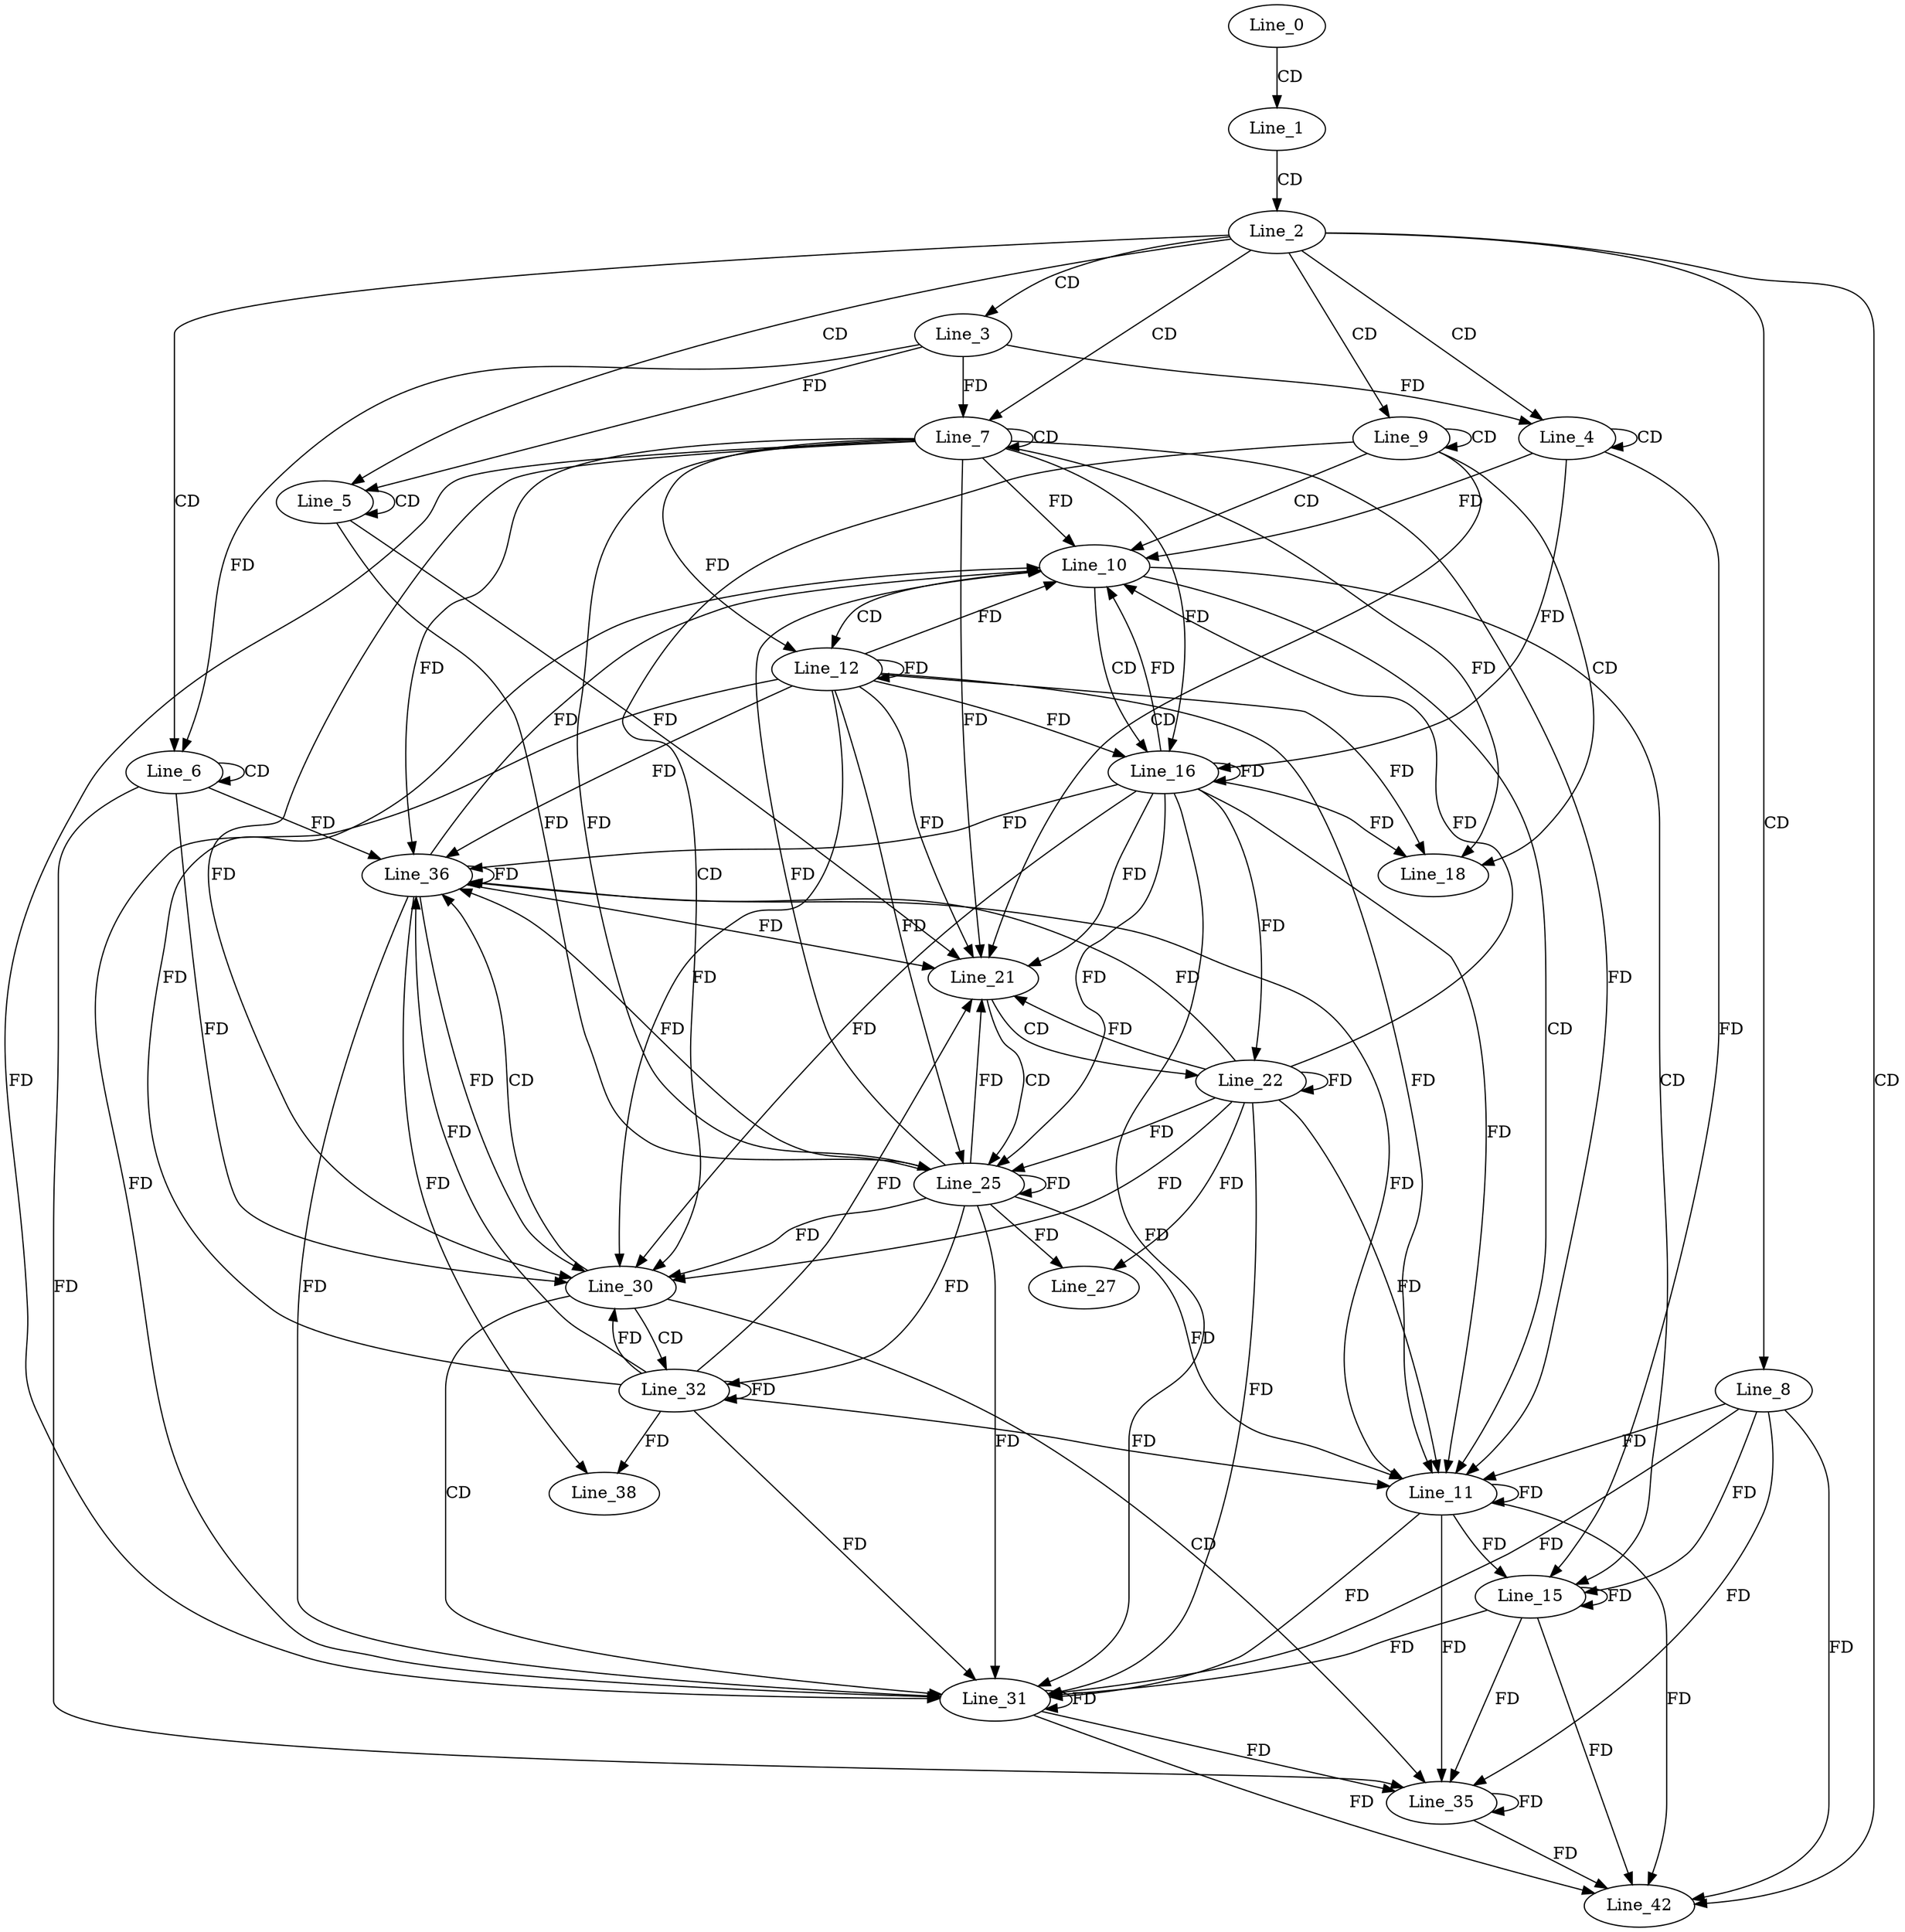 digraph G {
  Line_0;
  Line_1;
  Line_2;
  Line_3;
  Line_4;
  Line_4;
  Line_5;
  Line_5;
  Line_6;
  Line_6;
  Line_7;
  Line_7;
  Line_8;
  Line_9;
  Line_10;
  Line_11;
  Line_12;
  Line_15;
  Line_16;
  Line_18;
  Line_21;
  Line_22;
  Line_25;
  Line_27;
  Line_30;
  Line_31;
  Line_32;
  Line_35;
  Line_36;
  Line_38;
  Line_42;
  Line_0 -> Line_1 [ label="CD" ];
  Line_1 -> Line_2 [ label="CD" ];
  Line_2 -> Line_3 [ label="CD" ];
  Line_2 -> Line_4 [ label="CD" ];
  Line_4 -> Line_4 [ label="CD" ];
  Line_3 -> Line_4 [ label="FD" ];
  Line_2 -> Line_5 [ label="CD" ];
  Line_5 -> Line_5 [ label="CD" ];
  Line_3 -> Line_5 [ label="FD" ];
  Line_2 -> Line_6 [ label="CD" ];
  Line_6 -> Line_6 [ label="CD" ];
  Line_3 -> Line_6 [ label="FD" ];
  Line_2 -> Line_7 [ label="CD" ];
  Line_7 -> Line_7 [ label="CD" ];
  Line_3 -> Line_7 [ label="FD" ];
  Line_2 -> Line_8 [ label="CD" ];
  Line_2 -> Line_9 [ label="CD" ];
  Line_9 -> Line_9 [ label="CD" ];
  Line_9 -> Line_10 [ label="CD" ];
  Line_4 -> Line_10 [ label="FD" ];
  Line_7 -> Line_10 [ label="FD" ];
  Line_10 -> Line_11 [ label="CD" ];
  Line_11 -> Line_11 [ label="FD" ];
  Line_8 -> Line_11 [ label="FD" ];
  Line_7 -> Line_11 [ label="FD" ];
  Line_10 -> Line_12 [ label="CD" ];
  Line_12 -> Line_12 [ label="FD" ];
  Line_7 -> Line_12 [ label="FD" ];
  Line_10 -> Line_15 [ label="CD" ];
  Line_11 -> Line_15 [ label="FD" ];
  Line_15 -> Line_15 [ label="FD" ];
  Line_8 -> Line_15 [ label="FD" ];
  Line_4 -> Line_15 [ label="FD" ];
  Line_10 -> Line_16 [ label="CD" ];
  Line_12 -> Line_16 [ label="FD" ];
  Line_16 -> Line_16 [ label="FD" ];
  Line_7 -> Line_16 [ label="FD" ];
  Line_4 -> Line_16 [ label="FD" ];
  Line_9 -> Line_18 [ label="CD" ];
  Line_12 -> Line_18 [ label="FD" ];
  Line_16 -> Line_18 [ label="FD" ];
  Line_7 -> Line_18 [ label="FD" ];
  Line_9 -> Line_21 [ label="CD" ];
  Line_5 -> Line_21 [ label="FD" ];
  Line_12 -> Line_21 [ label="FD" ];
  Line_16 -> Line_21 [ label="FD" ];
  Line_7 -> Line_21 [ label="FD" ];
  Line_21 -> Line_22 [ label="CD" ];
  Line_16 -> Line_22 [ label="FD" ];
  Line_22 -> Line_22 [ label="FD" ];
  Line_21 -> Line_25 [ label="CD" ];
  Line_12 -> Line_25 [ label="FD" ];
  Line_16 -> Line_25 [ label="FD" ];
  Line_22 -> Line_25 [ label="FD" ];
  Line_25 -> Line_25 [ label="FD" ];
  Line_7 -> Line_25 [ label="FD" ];
  Line_5 -> Line_25 [ label="FD" ];
  Line_22 -> Line_27 [ label="FD" ];
  Line_25 -> Line_27 [ label="FD" ];
  Line_9 -> Line_30 [ label="CD" ];
  Line_6 -> Line_30 [ label="FD" ];
  Line_12 -> Line_30 [ label="FD" ];
  Line_16 -> Line_30 [ label="FD" ];
  Line_22 -> Line_30 [ label="FD" ];
  Line_25 -> Line_30 [ label="FD" ];
  Line_7 -> Line_30 [ label="FD" ];
  Line_30 -> Line_31 [ label="CD" ];
  Line_11 -> Line_31 [ label="FD" ];
  Line_15 -> Line_31 [ label="FD" ];
  Line_31 -> Line_31 [ label="FD" ];
  Line_8 -> Line_31 [ label="FD" ];
  Line_12 -> Line_31 [ label="FD" ];
  Line_16 -> Line_31 [ label="FD" ];
  Line_22 -> Line_31 [ label="FD" ];
  Line_25 -> Line_31 [ label="FD" ];
  Line_7 -> Line_31 [ label="FD" ];
  Line_30 -> Line_32 [ label="CD" ];
  Line_25 -> Line_32 [ label="FD" ];
  Line_32 -> Line_32 [ label="FD" ];
  Line_30 -> Line_35 [ label="CD" ];
  Line_11 -> Line_35 [ label="FD" ];
  Line_15 -> Line_35 [ label="FD" ];
  Line_31 -> Line_35 [ label="FD" ];
  Line_35 -> Line_35 [ label="FD" ];
  Line_8 -> Line_35 [ label="FD" ];
  Line_6 -> Line_35 [ label="FD" ];
  Line_30 -> Line_36 [ label="CD" ];
  Line_12 -> Line_36 [ label="FD" ];
  Line_16 -> Line_36 [ label="FD" ];
  Line_22 -> Line_36 [ label="FD" ];
  Line_25 -> Line_36 [ label="FD" ];
  Line_32 -> Line_36 [ label="FD" ];
  Line_36 -> Line_36 [ label="FD" ];
  Line_7 -> Line_36 [ label="FD" ];
  Line_6 -> Line_36 [ label="FD" ];
  Line_32 -> Line_38 [ label="FD" ];
  Line_36 -> Line_38 [ label="FD" ];
  Line_2 -> Line_42 [ label="CD" ];
  Line_11 -> Line_42 [ label="FD" ];
  Line_15 -> Line_42 [ label="FD" ];
  Line_31 -> Line_42 [ label="FD" ];
  Line_35 -> Line_42 [ label="FD" ];
  Line_8 -> Line_42 [ label="FD" ];
  Line_12 -> Line_10 [ label="FD" ];
  Line_16 -> Line_10 [ label="FD" ];
  Line_22 -> Line_10 [ label="FD" ];
  Line_25 -> Line_10 [ label="FD" ];
  Line_32 -> Line_10 [ label="FD" ];
  Line_36 -> Line_10 [ label="FD" ];
  Line_12 -> Line_11 [ label="FD" ];
  Line_16 -> Line_11 [ label="FD" ];
  Line_22 -> Line_11 [ label="FD" ];
  Line_25 -> Line_11 [ label="FD" ];
  Line_32 -> Line_11 [ label="FD" ];
  Line_36 -> Line_11 [ label="FD" ];
  Line_22 -> Line_21 [ label="FD" ];
  Line_25 -> Line_21 [ label="FD" ];
  Line_32 -> Line_21 [ label="FD" ];
  Line_36 -> Line_21 [ label="FD" ];
  Line_32 -> Line_30 [ label="FD" ];
  Line_36 -> Line_30 [ label="FD" ];
  Line_32 -> Line_31 [ label="FD" ];
  Line_36 -> Line_31 [ label="FD" ];
}
